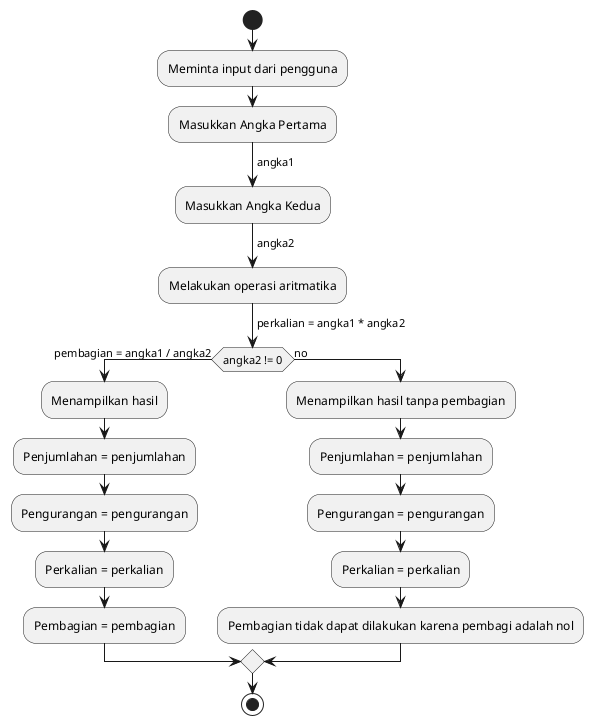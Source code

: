 @startuml jawaban7
start

:Meminta input dari pengguna;
:Masukkan Angka Pertama;
-> angka1;
:Masukkan Angka Kedua;
-> angka2;

:Melakukan operasi aritmatika;
-> penjumlahan = angka1 + angka2;
-> pengurangan = angka1 - angka2;
-> perkalian = angka1 * angka2;

if (angka2 != 0) then (yes)
    -> pembagian = angka1 / angka2;
    :Menampilkan hasil;
    :Penjumlahan = penjumlahan;
    :Pengurangan = pengurangan;
    :Perkalian = perkalian;
    :Pembagian = pembagian;
else (no)
    :Menampilkan hasil tanpa pembagian;
    :Penjumlahan = penjumlahan;
    :Pengurangan = pengurangan;
    :Perkalian = perkalian;
    :Pembagian tidak dapat dilakukan karena pembagi adalah nol;
endif

stop
@enduml

